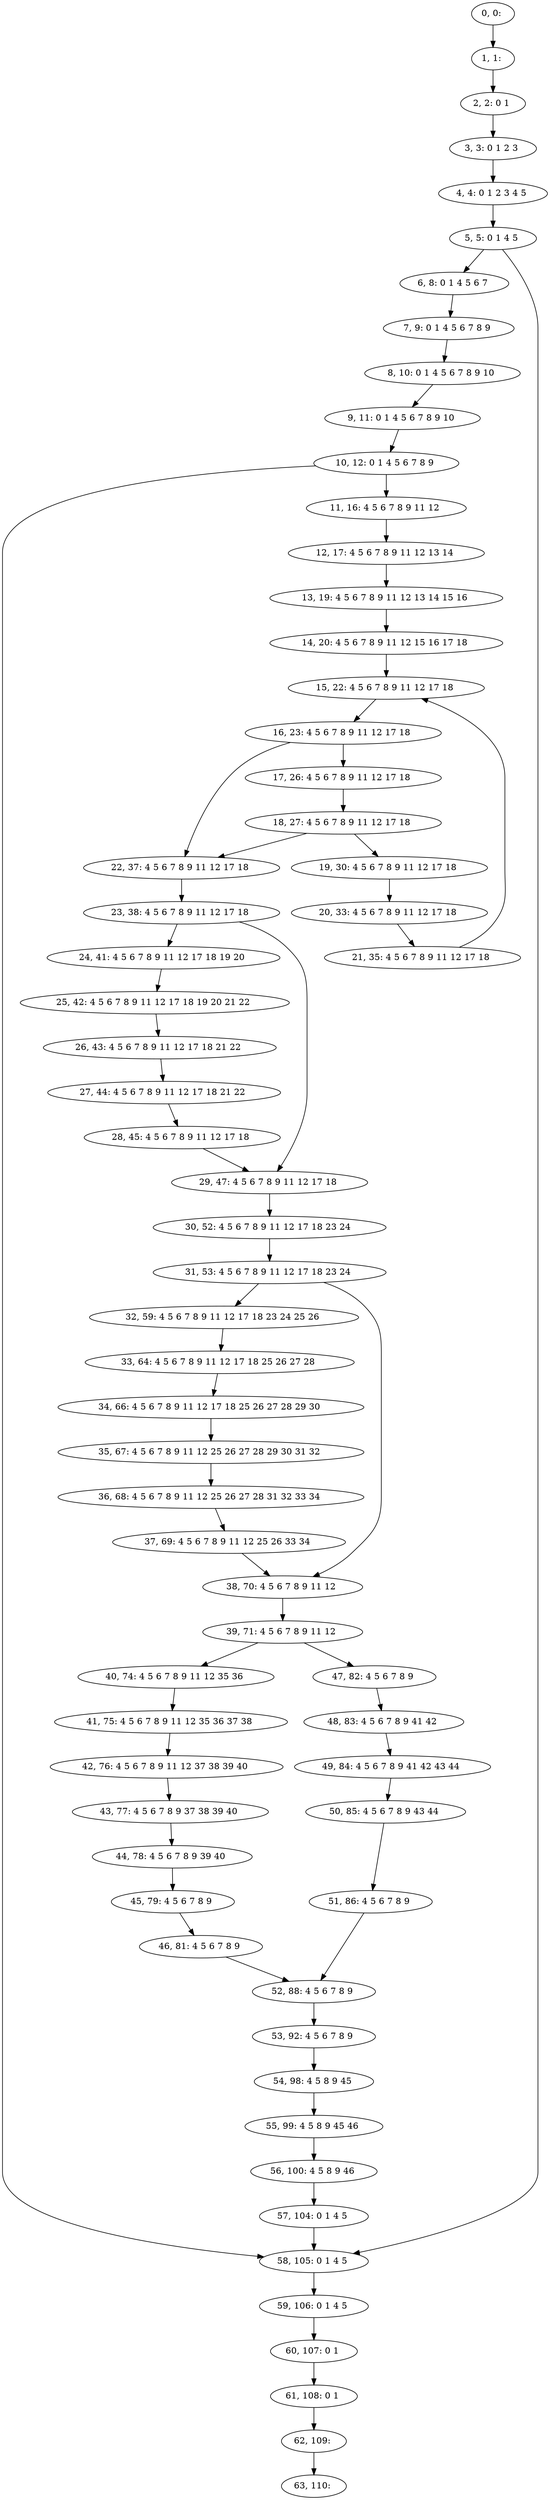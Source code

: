 digraph G {
0[label="0, 0: "];
1[label="1, 1: "];
2[label="2, 2: 0 1 "];
3[label="3, 3: 0 1 2 3 "];
4[label="4, 4: 0 1 2 3 4 5 "];
5[label="5, 5: 0 1 4 5 "];
6[label="6, 8: 0 1 4 5 6 7 "];
7[label="7, 9: 0 1 4 5 6 7 8 9 "];
8[label="8, 10: 0 1 4 5 6 7 8 9 10 "];
9[label="9, 11: 0 1 4 5 6 7 8 9 10 "];
10[label="10, 12: 0 1 4 5 6 7 8 9 "];
11[label="11, 16: 4 5 6 7 8 9 11 12 "];
12[label="12, 17: 4 5 6 7 8 9 11 12 13 14 "];
13[label="13, 19: 4 5 6 7 8 9 11 12 13 14 15 16 "];
14[label="14, 20: 4 5 6 7 8 9 11 12 15 16 17 18 "];
15[label="15, 22: 4 5 6 7 8 9 11 12 17 18 "];
16[label="16, 23: 4 5 6 7 8 9 11 12 17 18 "];
17[label="17, 26: 4 5 6 7 8 9 11 12 17 18 "];
18[label="18, 27: 4 5 6 7 8 9 11 12 17 18 "];
19[label="19, 30: 4 5 6 7 8 9 11 12 17 18 "];
20[label="20, 33: 4 5 6 7 8 9 11 12 17 18 "];
21[label="21, 35: 4 5 6 7 8 9 11 12 17 18 "];
22[label="22, 37: 4 5 6 7 8 9 11 12 17 18 "];
23[label="23, 38: 4 5 6 7 8 9 11 12 17 18 "];
24[label="24, 41: 4 5 6 7 8 9 11 12 17 18 19 20 "];
25[label="25, 42: 4 5 6 7 8 9 11 12 17 18 19 20 21 22 "];
26[label="26, 43: 4 5 6 7 8 9 11 12 17 18 21 22 "];
27[label="27, 44: 4 5 6 7 8 9 11 12 17 18 21 22 "];
28[label="28, 45: 4 5 6 7 8 9 11 12 17 18 "];
29[label="29, 47: 4 5 6 7 8 9 11 12 17 18 "];
30[label="30, 52: 4 5 6 7 8 9 11 12 17 18 23 24 "];
31[label="31, 53: 4 5 6 7 8 9 11 12 17 18 23 24 "];
32[label="32, 59: 4 5 6 7 8 9 11 12 17 18 23 24 25 26 "];
33[label="33, 64: 4 5 6 7 8 9 11 12 17 18 25 26 27 28 "];
34[label="34, 66: 4 5 6 7 8 9 11 12 17 18 25 26 27 28 29 30 "];
35[label="35, 67: 4 5 6 7 8 9 11 12 25 26 27 28 29 30 31 32 "];
36[label="36, 68: 4 5 6 7 8 9 11 12 25 26 27 28 31 32 33 34 "];
37[label="37, 69: 4 5 6 7 8 9 11 12 25 26 33 34 "];
38[label="38, 70: 4 5 6 7 8 9 11 12 "];
39[label="39, 71: 4 5 6 7 8 9 11 12 "];
40[label="40, 74: 4 5 6 7 8 9 11 12 35 36 "];
41[label="41, 75: 4 5 6 7 8 9 11 12 35 36 37 38 "];
42[label="42, 76: 4 5 6 7 8 9 11 12 37 38 39 40 "];
43[label="43, 77: 4 5 6 7 8 9 37 38 39 40 "];
44[label="44, 78: 4 5 6 7 8 9 39 40 "];
45[label="45, 79: 4 5 6 7 8 9 "];
46[label="46, 81: 4 5 6 7 8 9 "];
47[label="47, 82: 4 5 6 7 8 9 "];
48[label="48, 83: 4 5 6 7 8 9 41 42 "];
49[label="49, 84: 4 5 6 7 8 9 41 42 43 44 "];
50[label="50, 85: 4 5 6 7 8 9 43 44 "];
51[label="51, 86: 4 5 6 7 8 9 "];
52[label="52, 88: 4 5 6 7 8 9 "];
53[label="53, 92: 4 5 6 7 8 9 "];
54[label="54, 98: 4 5 8 9 45 "];
55[label="55, 99: 4 5 8 9 45 46 "];
56[label="56, 100: 4 5 8 9 46 "];
57[label="57, 104: 0 1 4 5 "];
58[label="58, 105: 0 1 4 5 "];
59[label="59, 106: 0 1 4 5 "];
60[label="60, 107: 0 1 "];
61[label="61, 108: 0 1 "];
62[label="62, 109: "];
63[label="63, 110: "];
0->1 ;
1->2 ;
2->3 ;
3->4 ;
4->5 ;
5->6 ;
5->58 ;
6->7 ;
7->8 ;
8->9 ;
9->10 ;
10->11 ;
10->58 ;
11->12 ;
12->13 ;
13->14 ;
14->15 ;
15->16 ;
16->17 ;
16->22 ;
17->18 ;
18->19 ;
18->22 ;
19->20 ;
20->21 ;
21->15 ;
22->23 ;
23->24 ;
23->29 ;
24->25 ;
25->26 ;
26->27 ;
27->28 ;
28->29 ;
29->30 ;
30->31 ;
31->32 ;
31->38 ;
32->33 ;
33->34 ;
34->35 ;
35->36 ;
36->37 ;
37->38 ;
38->39 ;
39->40 ;
39->47 ;
40->41 ;
41->42 ;
42->43 ;
43->44 ;
44->45 ;
45->46 ;
46->52 ;
47->48 ;
48->49 ;
49->50 ;
50->51 ;
51->52 ;
52->53 ;
53->54 ;
54->55 ;
55->56 ;
56->57 ;
57->58 ;
58->59 ;
59->60 ;
60->61 ;
61->62 ;
62->63 ;
}

